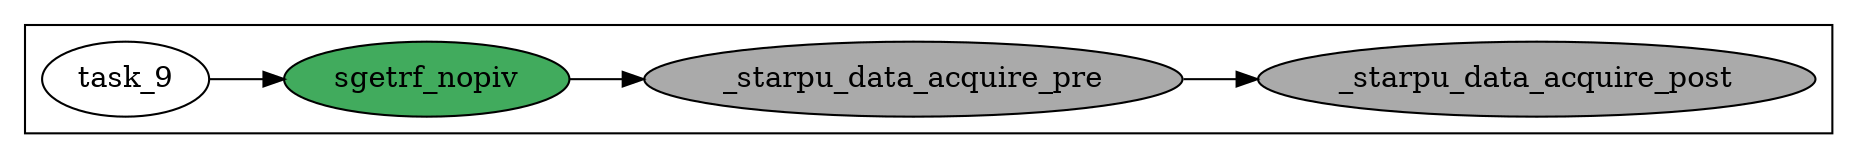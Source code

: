 digraph G {
	color=white
	rankdir=LR;
subgraph cluster_0 {
	color=black;
	 "task_9"->"task_10"
	 "task_10" [ style=filled, label="sgetrf_nopiv", fillcolor="/greens9/6"]
	 "task_12"->"task_11"
	 "task_10"->"task_12"
	 "task_12" [ style=filled, label="_starpu_data_acquire_pre", fillcolor="#aaaaaa"]
	 "task_11" [ style=filled, label="_starpu_data_acquire_post", fillcolor="#aaaaaa"]
}
}
